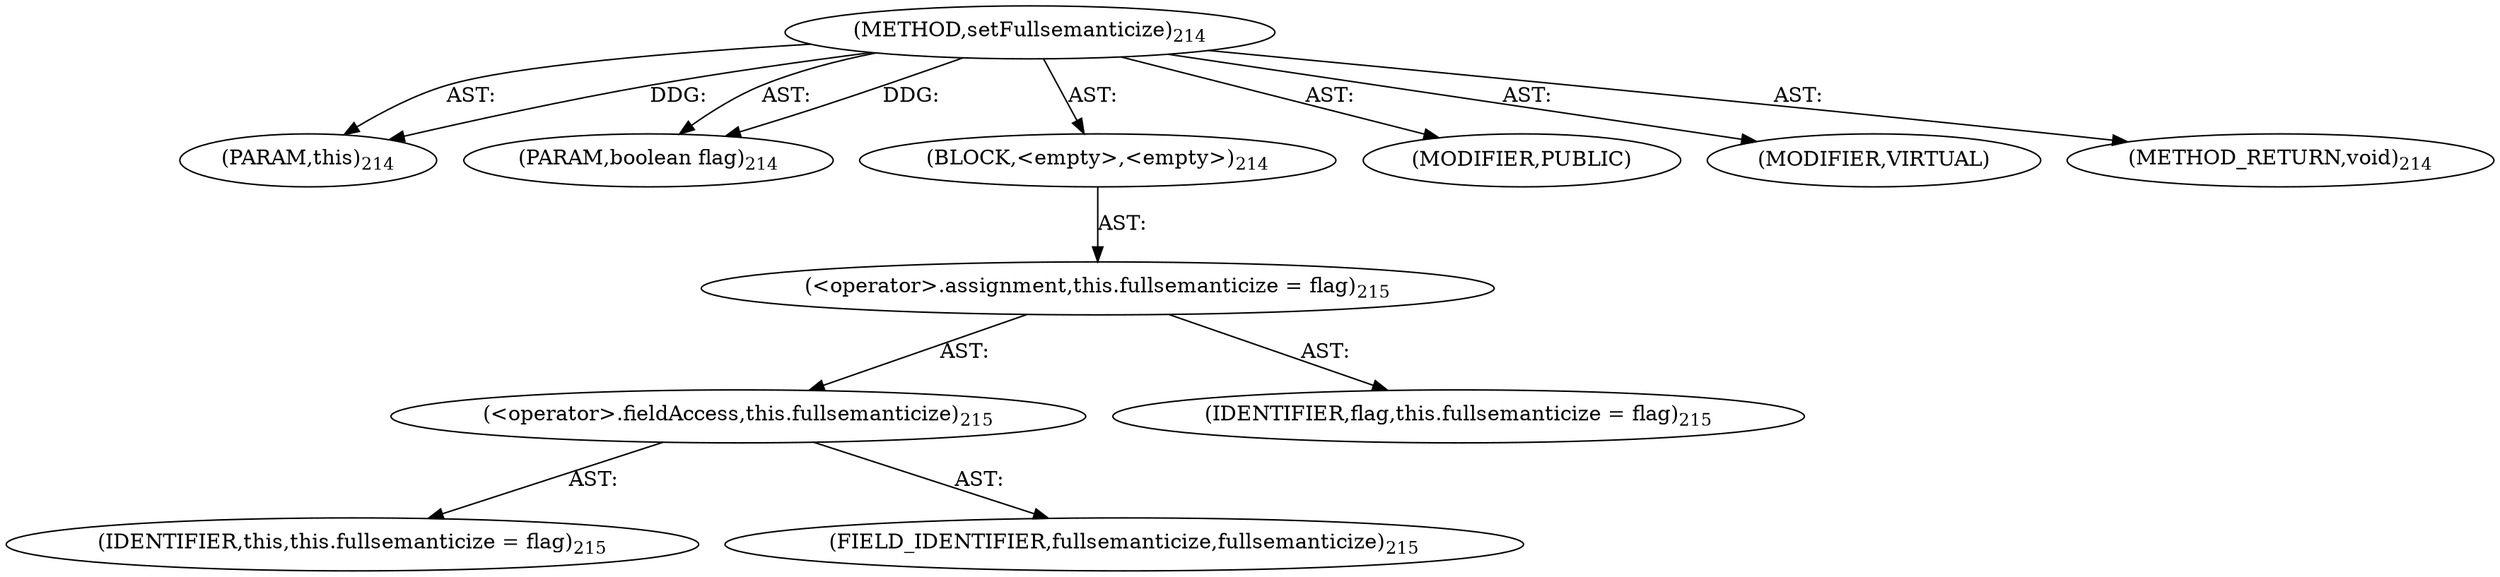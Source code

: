 digraph "setFullsemanticize" {  
"111669149705" [label = <(METHOD,setFullsemanticize)<SUB>214</SUB>> ]
"115964117000" [label = <(PARAM,this)<SUB>214</SUB>> ]
"115964117015" [label = <(PARAM,boolean flag)<SUB>214</SUB>> ]
"25769803785" [label = <(BLOCK,&lt;empty&gt;,&lt;empty&gt;)<SUB>214</SUB>> ]
"30064771111" [label = <(&lt;operator&gt;.assignment,this.fullsemanticize = flag)<SUB>215</SUB>> ]
"30064771112" [label = <(&lt;operator&gt;.fieldAccess,this.fullsemanticize)<SUB>215</SUB>> ]
"68719476744" [label = <(IDENTIFIER,this,this.fullsemanticize = flag)<SUB>215</SUB>> ]
"55834574867" [label = <(FIELD_IDENTIFIER,fullsemanticize,fullsemanticize)<SUB>215</SUB>> ]
"68719476774" [label = <(IDENTIFIER,flag,this.fullsemanticize = flag)<SUB>215</SUB>> ]
"133143986206" [label = <(MODIFIER,PUBLIC)> ]
"133143986207" [label = <(MODIFIER,VIRTUAL)> ]
"128849018889" [label = <(METHOD_RETURN,void)<SUB>214</SUB>> ]
  "111669149705" -> "115964117000"  [ label = "AST: "] 
  "111669149705" -> "115964117015"  [ label = "AST: "] 
  "111669149705" -> "25769803785"  [ label = "AST: "] 
  "111669149705" -> "133143986206"  [ label = "AST: "] 
  "111669149705" -> "133143986207"  [ label = "AST: "] 
  "111669149705" -> "128849018889"  [ label = "AST: "] 
  "25769803785" -> "30064771111"  [ label = "AST: "] 
  "30064771111" -> "30064771112"  [ label = "AST: "] 
  "30064771111" -> "68719476774"  [ label = "AST: "] 
  "30064771112" -> "68719476744"  [ label = "AST: "] 
  "30064771112" -> "55834574867"  [ label = "AST: "] 
  "111669149705" -> "115964117000"  [ label = "DDG: "] 
  "111669149705" -> "115964117015"  [ label = "DDG: "] 
}
